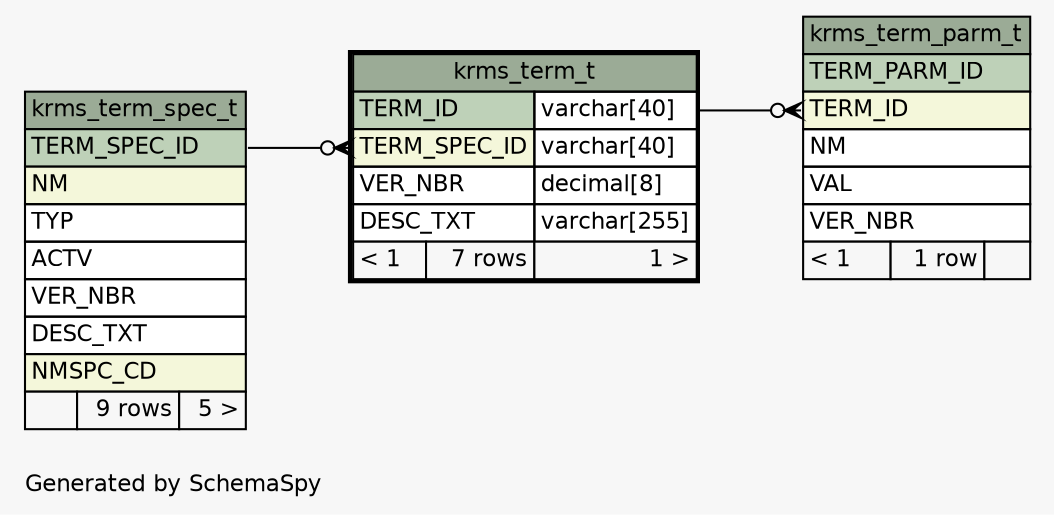 // dot 2.28.0 on Mac OS X 10.7.2
// SchemaSpy rev 590
digraph "oneDegreeRelationshipsDiagram" {
  graph [
    rankdir="RL"
    bgcolor="#f7f7f7"
    label="\nGenerated by SchemaSpy"
    labeljust="l"
    nodesep="0.18"
    ranksep="0.46"
    fontname="Helvetica"
    fontsize="11"
  ];
  node [
    fontname="Helvetica"
    fontsize="11"
    shape="plaintext"
  ];
  edge [
    arrowsize="0.8"
  ];
  "krms_term_parm_t":"TERM_ID":w -> "krms_term_t":"TERM_ID.type":e [arrowhead=none dir=back arrowtail=crowodot];
  "krms_term_t":"TERM_SPEC_ID":w -> "krms_term_spec_t":"TERM_SPEC_ID":e [arrowhead=none dir=back arrowtail=crowodot];
  "krms_term_parm_t" [
    label=<
    <TABLE BORDER="0" CELLBORDER="1" CELLSPACING="0" BGCOLOR="#ffffff">
      <TR><TD COLSPAN="3" BGCOLOR="#9bab96" ALIGN="CENTER">krms_term_parm_t</TD></TR>
      <TR><TD PORT="TERM_PARM_ID" COLSPAN="3" BGCOLOR="#bed1b8" ALIGN="LEFT">TERM_PARM_ID</TD></TR>
      <TR><TD PORT="TERM_ID" COLSPAN="3" BGCOLOR="#f4f7da" ALIGN="LEFT">TERM_ID</TD></TR>
      <TR><TD PORT="NM" COLSPAN="3" ALIGN="LEFT">NM</TD></TR>
      <TR><TD PORT="VAL" COLSPAN="3" ALIGN="LEFT">VAL</TD></TR>
      <TR><TD PORT="VER_NBR" COLSPAN="3" ALIGN="LEFT">VER_NBR</TD></TR>
      <TR><TD ALIGN="LEFT" BGCOLOR="#f7f7f7">&lt; 1</TD><TD ALIGN="RIGHT" BGCOLOR="#f7f7f7">1 row</TD><TD ALIGN="RIGHT" BGCOLOR="#f7f7f7">  </TD></TR>
    </TABLE>>
    URL="krms_term_parm_t.html"
    tooltip="krms_term_parm_t"
  ];
  "krms_term_spec_t" [
    label=<
    <TABLE BORDER="0" CELLBORDER="1" CELLSPACING="0" BGCOLOR="#ffffff">
      <TR><TD COLSPAN="3" BGCOLOR="#9bab96" ALIGN="CENTER">krms_term_spec_t</TD></TR>
      <TR><TD PORT="TERM_SPEC_ID" COLSPAN="3" BGCOLOR="#bed1b8" ALIGN="LEFT">TERM_SPEC_ID</TD></TR>
      <TR><TD PORT="NM" COLSPAN="3" BGCOLOR="#f4f7da" ALIGN="LEFT">NM</TD></TR>
      <TR><TD PORT="TYP" COLSPAN="3" ALIGN="LEFT">TYP</TD></TR>
      <TR><TD PORT="ACTV" COLSPAN="3" ALIGN="LEFT">ACTV</TD></TR>
      <TR><TD PORT="VER_NBR" COLSPAN="3" ALIGN="LEFT">VER_NBR</TD></TR>
      <TR><TD PORT="DESC_TXT" COLSPAN="3" ALIGN="LEFT">DESC_TXT</TD></TR>
      <TR><TD PORT="NMSPC_CD" COLSPAN="3" BGCOLOR="#f4f7da" ALIGN="LEFT">NMSPC_CD</TD></TR>
      <TR><TD ALIGN="LEFT" BGCOLOR="#f7f7f7">  </TD><TD ALIGN="RIGHT" BGCOLOR="#f7f7f7">9 rows</TD><TD ALIGN="RIGHT" BGCOLOR="#f7f7f7">5 &gt;</TD></TR>
    </TABLE>>
    URL="krms_term_spec_t.html"
    tooltip="krms_term_spec_t"
  ];
  "krms_term_t" [
    label=<
    <TABLE BORDER="2" CELLBORDER="1" CELLSPACING="0" BGCOLOR="#ffffff">
      <TR><TD COLSPAN="3" BGCOLOR="#9bab96" ALIGN="CENTER">krms_term_t</TD></TR>
      <TR><TD PORT="TERM_ID" COLSPAN="2" BGCOLOR="#bed1b8" ALIGN="LEFT">TERM_ID</TD><TD PORT="TERM_ID.type" ALIGN="LEFT">varchar[40]</TD></TR>
      <TR><TD PORT="TERM_SPEC_ID" COLSPAN="2" BGCOLOR="#f4f7da" ALIGN="LEFT">TERM_SPEC_ID</TD><TD PORT="TERM_SPEC_ID.type" ALIGN="LEFT">varchar[40]</TD></TR>
      <TR><TD PORT="VER_NBR" COLSPAN="2" ALIGN="LEFT">VER_NBR</TD><TD PORT="VER_NBR.type" ALIGN="LEFT">decimal[8]</TD></TR>
      <TR><TD PORT="DESC_TXT" COLSPAN="2" ALIGN="LEFT">DESC_TXT</TD><TD PORT="DESC_TXT.type" ALIGN="LEFT">varchar[255]</TD></TR>
      <TR><TD ALIGN="LEFT" BGCOLOR="#f7f7f7">&lt; 1</TD><TD ALIGN="RIGHT" BGCOLOR="#f7f7f7">7 rows</TD><TD ALIGN="RIGHT" BGCOLOR="#f7f7f7">1 &gt;</TD></TR>
    </TABLE>>
    URL="krms_term_t.html"
    tooltip="krms_term_t"
  ];
}
